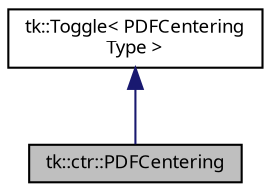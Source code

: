 digraph "tk::ctr::PDFCentering"
{
 // INTERACTIVE_SVG=YES
  bgcolor="transparent";
  edge [fontname="sans-serif",fontsize="9",labelfontname="sans-serif",labelfontsize="9"];
  node [fontname="sans-serif",fontsize="9",shape=record];
  Node1 [label="tk::ctr::PDFCentering",height=0.2,width=0.4,color="black", fillcolor="grey75", style="filled", fontcolor="black"];
  Node2 -> Node1 [dir="back",color="midnightblue",fontsize="9",style="solid",fontname="sans-serif"];
  Node2 [label="tk::Toggle\< PDFCentering\lType \>",height=0.2,width=0.4,color="black",URL="$classtk_1_1_toggle.html"];
}
